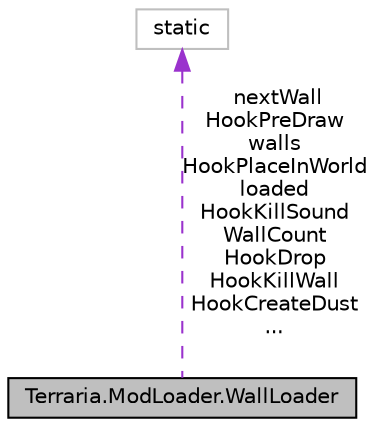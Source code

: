 digraph "Terraria.ModLoader.WallLoader"
{
  edge [fontname="Helvetica",fontsize="10",labelfontname="Helvetica",labelfontsize="10"];
  node [fontname="Helvetica",fontsize="10",shape=record];
  Node1 [label="Terraria.ModLoader.WallLoader",height=0.2,width=0.4,color="black", fillcolor="grey75", style="filled", fontcolor="black"];
  Node2 -> Node1 [dir="back",color="darkorchid3",fontsize="10",style="dashed",label=" nextWall\nHookPreDraw\nwalls\nHookPlaceInWorld\nloaded\nHookKillSound\nWallCount\nHookDrop\nHookKillWall\nHookCreateDust\n..." ,fontname="Helvetica"];
  Node2 [label="static",height=0.2,width=0.4,color="grey75", fillcolor="white", style="filled"];
}
